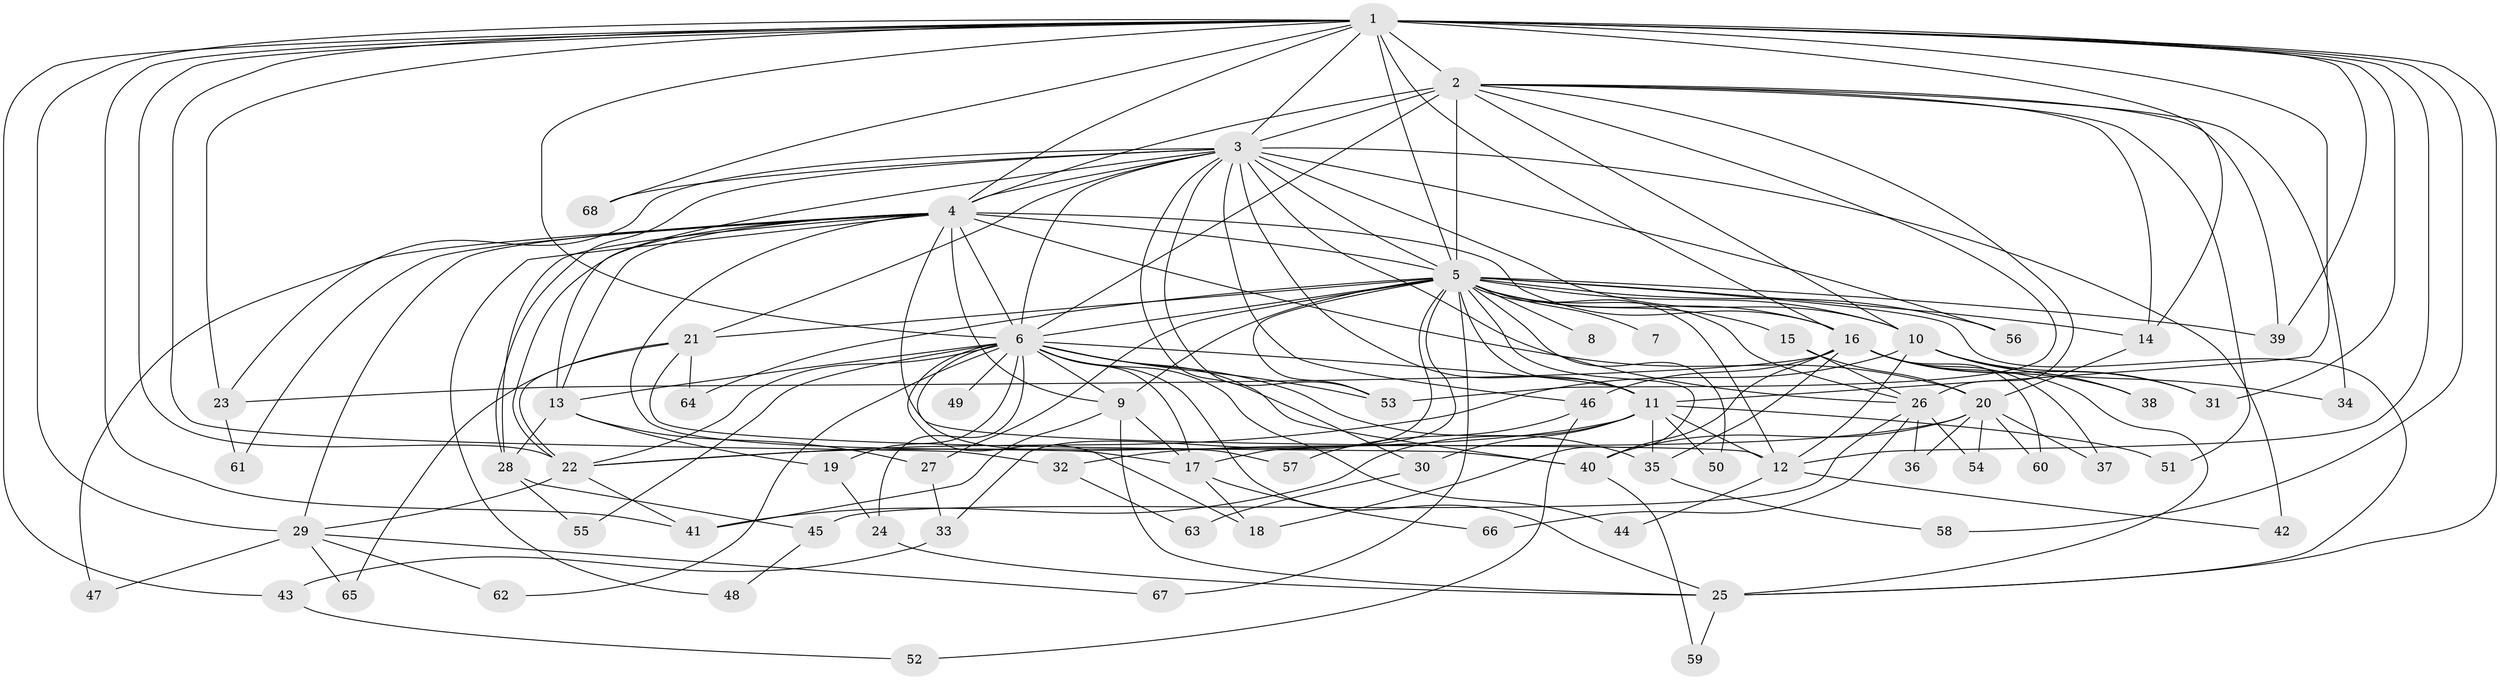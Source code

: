 // original degree distribution, {21: 0.022058823529411766, 15: 0.007352941176470588, 24: 0.007352941176470588, 22: 0.007352941176470588, 29: 0.007352941176470588, 26: 0.014705882352941176, 14: 0.007352941176470588, 2: 0.5147058823529411, 4: 0.10294117647058823, 5: 0.051470588235294115, 6: 0.03676470588235294, 9: 0.014705882352941176, 3: 0.19117647058823528, 7: 0.007352941176470588, 11: 0.007352941176470588}
// Generated by graph-tools (version 1.1) at 2025/35/03/09/25 02:35:06]
// undirected, 68 vertices, 171 edges
graph export_dot {
graph [start="1"]
  node [color=gray90,style=filled];
  1;
  2;
  3;
  4;
  5;
  6;
  7;
  8;
  9;
  10;
  11;
  12;
  13;
  14;
  15;
  16;
  17;
  18;
  19;
  20;
  21;
  22;
  23;
  24;
  25;
  26;
  27;
  28;
  29;
  30;
  31;
  32;
  33;
  34;
  35;
  36;
  37;
  38;
  39;
  40;
  41;
  42;
  43;
  44;
  45;
  46;
  47;
  48;
  49;
  50;
  51;
  52;
  53;
  54;
  55;
  56;
  57;
  58;
  59;
  60;
  61;
  62;
  63;
  64;
  65;
  66;
  67;
  68;
  1 -- 2 [weight=4.0];
  1 -- 3 [weight=3.0];
  1 -- 4 [weight=2.0];
  1 -- 5 [weight=4.0];
  1 -- 6 [weight=7.0];
  1 -- 11 [weight=11.0];
  1 -- 12 [weight=1.0];
  1 -- 14 [weight=1.0];
  1 -- 16 [weight=1.0];
  1 -- 22 [weight=1.0];
  1 -- 23 [weight=1.0];
  1 -- 25 [weight=1.0];
  1 -- 29 [weight=1.0];
  1 -- 31 [weight=1.0];
  1 -- 32 [weight=1.0];
  1 -- 39 [weight=1.0];
  1 -- 41 [weight=1.0];
  1 -- 43 [weight=1.0];
  1 -- 58 [weight=1.0];
  1 -- 68 [weight=1.0];
  2 -- 3 [weight=2.0];
  2 -- 4 [weight=3.0];
  2 -- 5 [weight=4.0];
  2 -- 6 [weight=11.0];
  2 -- 10 [weight=1.0];
  2 -- 14 [weight=1.0];
  2 -- 26 [weight=1.0];
  2 -- 34 [weight=2.0];
  2 -- 39 [weight=1.0];
  2 -- 51 [weight=1.0];
  2 -- 53 [weight=1.0];
  3 -- 4 [weight=1.0];
  3 -- 5 [weight=2.0];
  3 -- 6 [weight=2.0];
  3 -- 10 [weight=1.0];
  3 -- 11 [weight=1.0];
  3 -- 13 [weight=1.0];
  3 -- 21 [weight=1.0];
  3 -- 23 [weight=1.0];
  3 -- 26 [weight=1.0];
  3 -- 28 [weight=1.0];
  3 -- 30 [weight=1.0];
  3 -- 42 [weight=1.0];
  3 -- 46 [weight=1.0];
  3 -- 53 [weight=1.0];
  3 -- 56 [weight=1.0];
  3 -- 68 [weight=1.0];
  4 -- 5 [weight=2.0];
  4 -- 6 [weight=2.0];
  4 -- 9 [weight=1.0];
  4 -- 12 [weight=1.0];
  4 -- 13 [weight=1.0];
  4 -- 16 [weight=1.0];
  4 -- 17 [weight=1.0];
  4 -- 20 [weight=1.0];
  4 -- 22 [weight=1.0];
  4 -- 28 [weight=1.0];
  4 -- 29 [weight=1.0];
  4 -- 47 [weight=1.0];
  4 -- 48 [weight=1.0];
  4 -- 61 [weight=1.0];
  5 -- 6 [weight=4.0];
  5 -- 7 [weight=2.0];
  5 -- 8 [weight=1.0];
  5 -- 9 [weight=1.0];
  5 -- 10 [weight=1.0];
  5 -- 11 [weight=2.0];
  5 -- 12 [weight=1.0];
  5 -- 14 [weight=1.0];
  5 -- 15 [weight=2.0];
  5 -- 16 [weight=1.0];
  5 -- 17 [weight=1.0];
  5 -- 18 [weight=1.0];
  5 -- 21 [weight=2.0];
  5 -- 25 [weight=1.0];
  5 -- 26 [weight=1.0];
  5 -- 27 [weight=1.0];
  5 -- 33 [weight=1.0];
  5 -- 39 [weight=1.0];
  5 -- 50 [weight=1.0];
  5 -- 53 [weight=1.0];
  5 -- 56 [weight=1.0];
  5 -- 64 [weight=1.0];
  5 -- 67 [weight=1.0];
  6 -- 9 [weight=2.0];
  6 -- 11 [weight=4.0];
  6 -- 13 [weight=3.0];
  6 -- 17 [weight=1.0];
  6 -- 18 [weight=1.0];
  6 -- 19 [weight=1.0];
  6 -- 22 [weight=1.0];
  6 -- 24 [weight=2.0];
  6 -- 25 [weight=1.0];
  6 -- 35 [weight=2.0];
  6 -- 40 [weight=1.0];
  6 -- 44 [weight=1.0];
  6 -- 49 [weight=1.0];
  6 -- 53 [weight=1.0];
  6 -- 55 [weight=1.0];
  6 -- 57 [weight=1.0];
  6 -- 62 [weight=1.0];
  9 -- 17 [weight=1.0];
  9 -- 25 [weight=1.0];
  9 -- 41 [weight=1.0];
  10 -- 12 [weight=1.0];
  10 -- 22 [weight=1.0];
  10 -- 31 [weight=1.0];
  10 -- 34 [weight=1.0];
  10 -- 38 [weight=1.0];
  11 -- 12 [weight=1.0];
  11 -- 22 [weight=1.0];
  11 -- 30 [weight=1.0];
  11 -- 35 [weight=2.0];
  11 -- 41 [weight=1.0];
  11 -- 50 [weight=1.0];
  11 -- 51 [weight=1.0];
  12 -- 42 [weight=1.0];
  12 -- 44 [weight=1.0];
  13 -- 19 [weight=2.0];
  13 -- 27 [weight=1.0];
  13 -- 28 [weight=2.0];
  14 -- 20 [weight=1.0];
  15 -- 20 [weight=1.0];
  15 -- 26 [weight=1.0];
  16 -- 23 [weight=1.0];
  16 -- 25 [weight=1.0];
  16 -- 31 [weight=1.0];
  16 -- 35 [weight=1.0];
  16 -- 37 [weight=1.0];
  16 -- 38 [weight=1.0];
  16 -- 40 [weight=1.0];
  16 -- 46 [weight=1.0];
  16 -- 60 [weight=1.0];
  17 -- 18 [weight=1.0];
  17 -- 66 [weight=1.0];
  19 -- 24 [weight=1.0];
  20 -- 32 [weight=1.0];
  20 -- 36 [weight=1.0];
  20 -- 37 [weight=1.0];
  20 -- 40 [weight=1.0];
  20 -- 54 [weight=1.0];
  20 -- 60 [weight=1.0];
  21 -- 22 [weight=2.0];
  21 -- 40 [weight=1.0];
  21 -- 64 [weight=1.0];
  21 -- 65 [weight=1.0];
  22 -- 29 [weight=2.0];
  22 -- 41 [weight=1.0];
  23 -- 61 [weight=1.0];
  24 -- 25 [weight=1.0];
  25 -- 59 [weight=1.0];
  26 -- 36 [weight=1.0];
  26 -- 45 [weight=1.0];
  26 -- 54 [weight=1.0];
  26 -- 66 [weight=1.0];
  27 -- 33 [weight=1.0];
  28 -- 45 [weight=1.0];
  28 -- 55 [weight=1.0];
  29 -- 47 [weight=1.0];
  29 -- 62 [weight=1.0];
  29 -- 65 [weight=1.0];
  29 -- 67 [weight=1.0];
  30 -- 63 [weight=1.0];
  32 -- 63 [weight=1.0];
  33 -- 43 [weight=1.0];
  35 -- 58 [weight=1.0];
  40 -- 59 [weight=1.0];
  43 -- 52 [weight=1.0];
  45 -- 48 [weight=1.0];
  46 -- 52 [weight=1.0];
  46 -- 57 [weight=1.0];
}
